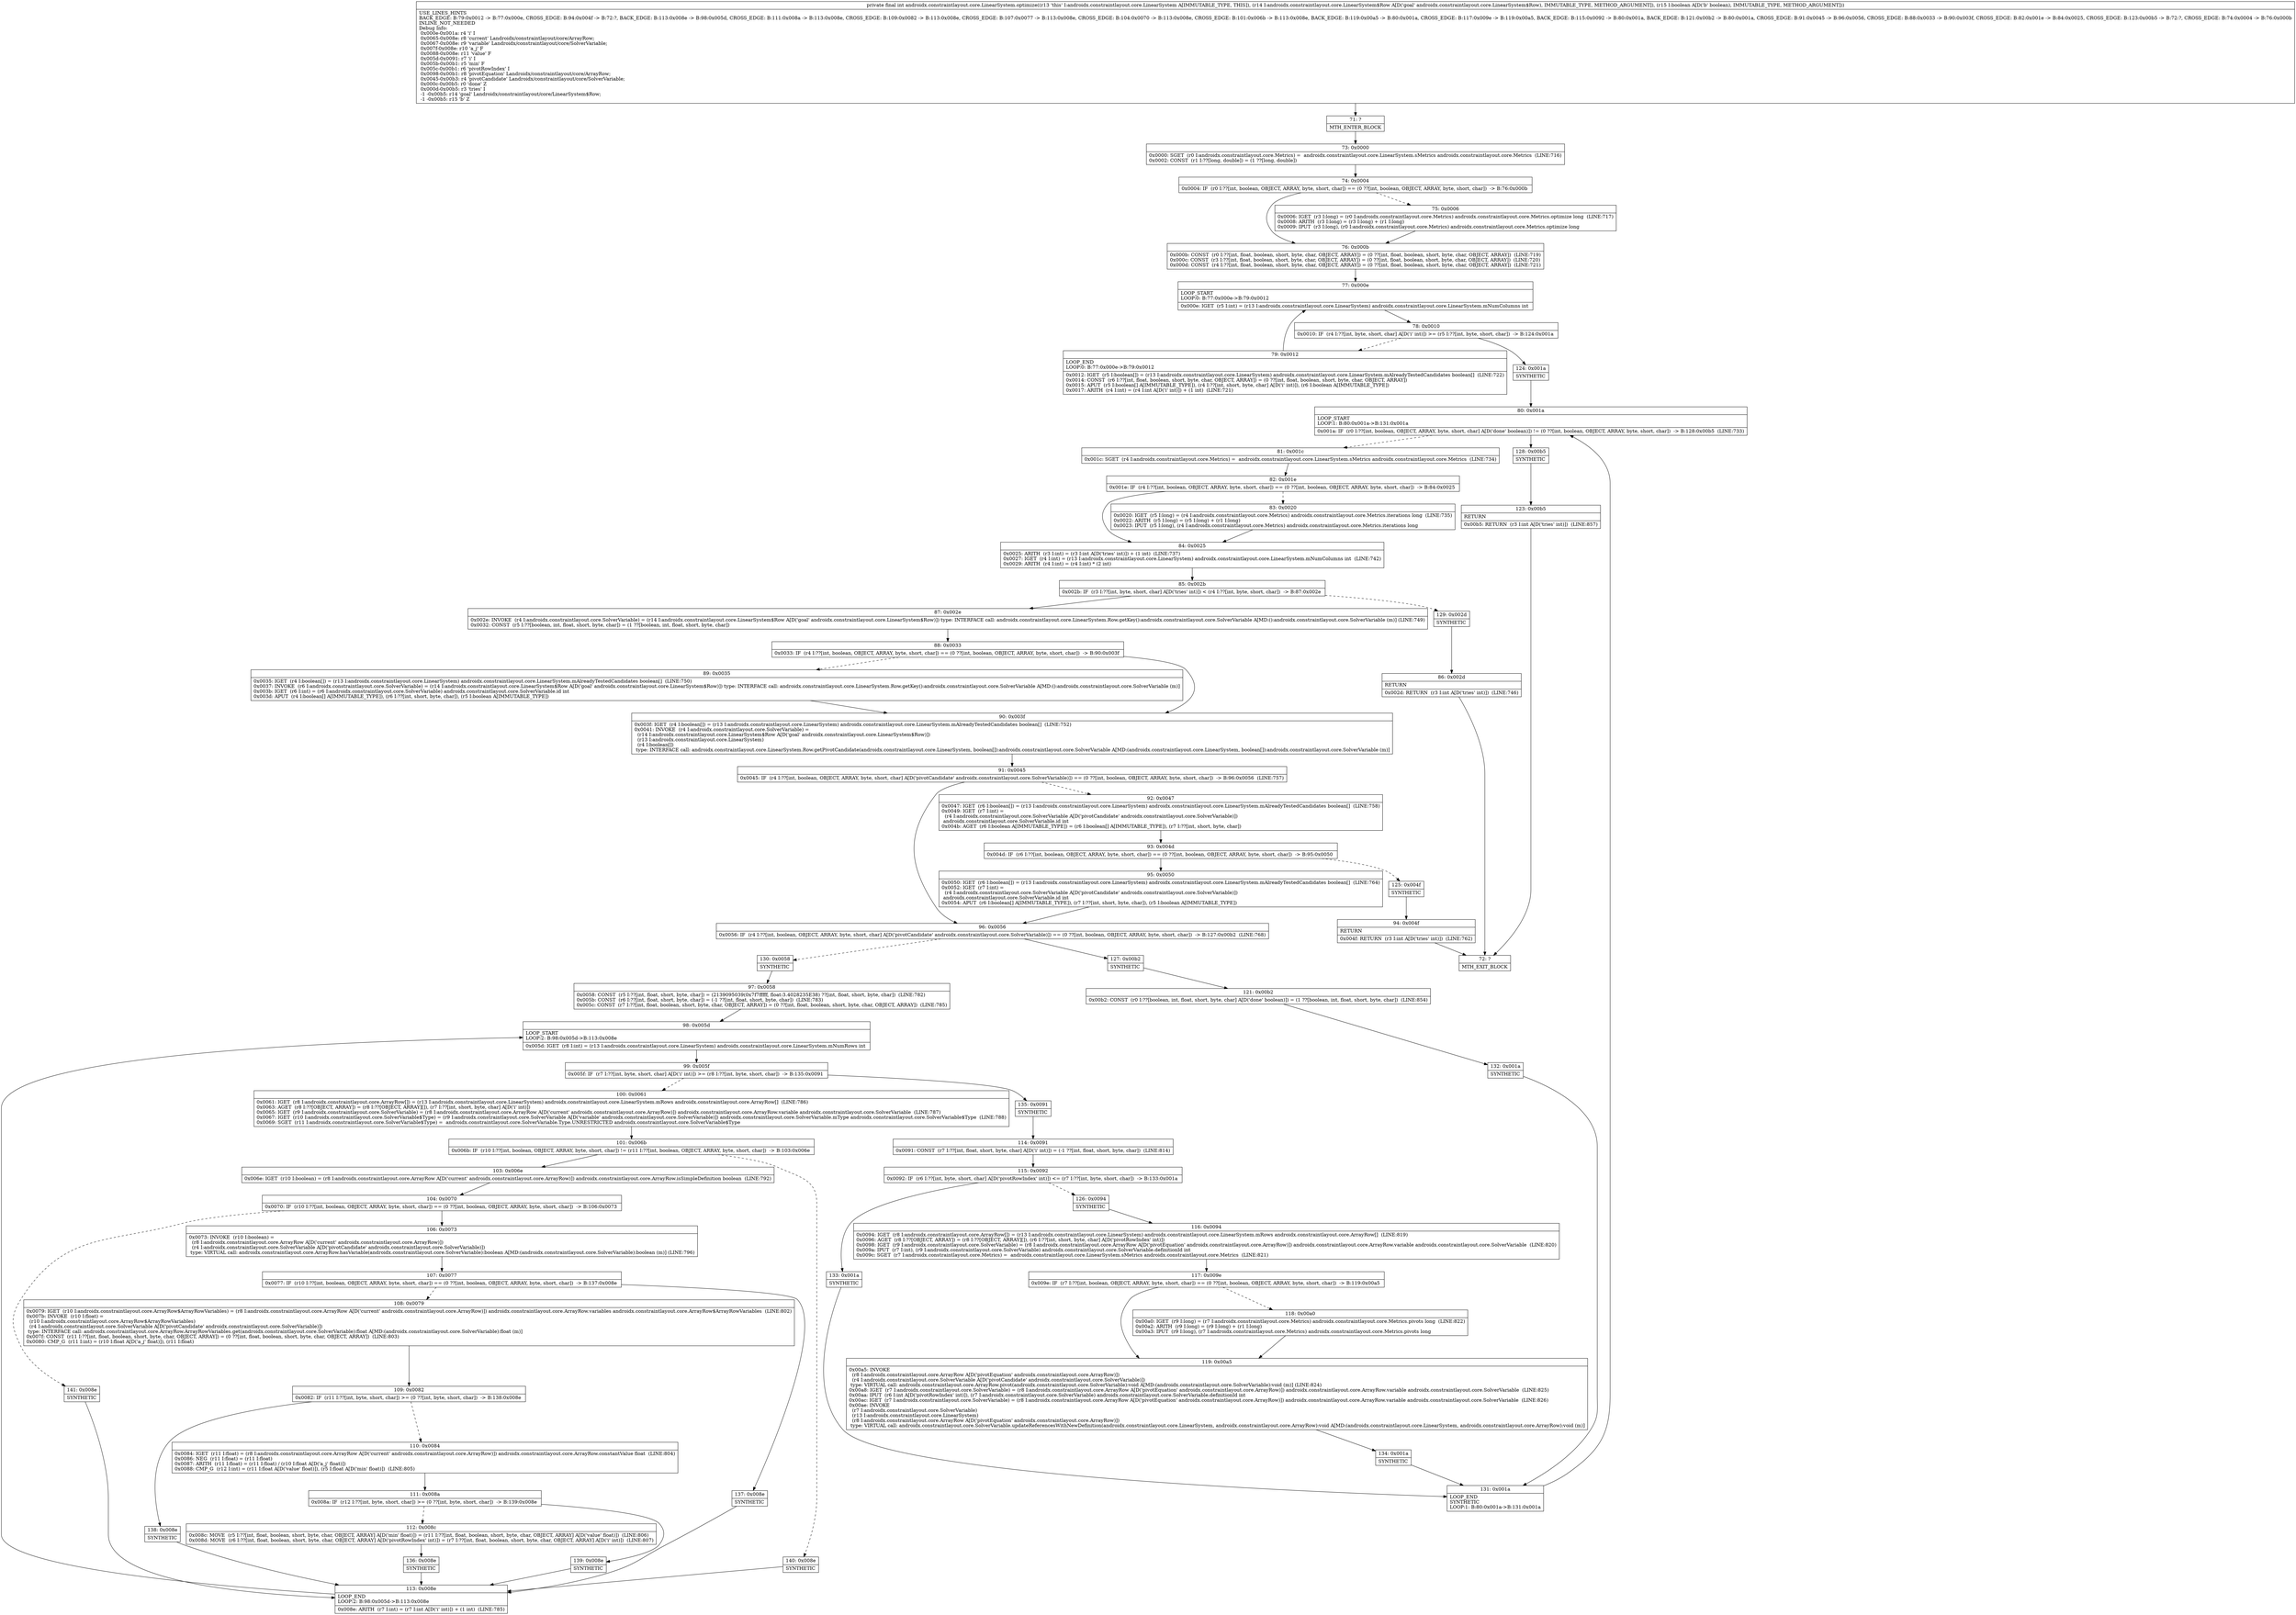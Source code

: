 digraph "CFG forandroidx.constraintlayout.core.LinearSystem.optimize(Landroidx\/constraintlayout\/core\/LinearSystem$Row;Z)I" {
Node_71 [shape=record,label="{71\:\ ?|MTH_ENTER_BLOCK\l}"];
Node_73 [shape=record,label="{73\:\ 0x0000|0x0000: SGET  (r0 I:androidx.constraintlayout.core.Metrics) =  androidx.constraintlayout.core.LinearSystem.sMetrics androidx.constraintlayout.core.Metrics  (LINE:716)\l0x0002: CONST  (r1 I:??[long, double]) = (1 ??[long, double]) \l}"];
Node_74 [shape=record,label="{74\:\ 0x0004|0x0004: IF  (r0 I:??[int, boolean, OBJECT, ARRAY, byte, short, char]) == (0 ??[int, boolean, OBJECT, ARRAY, byte, short, char])  \-\> B:76:0x000b \l}"];
Node_75 [shape=record,label="{75\:\ 0x0006|0x0006: IGET  (r3 I:long) = (r0 I:androidx.constraintlayout.core.Metrics) androidx.constraintlayout.core.Metrics.optimize long  (LINE:717)\l0x0008: ARITH  (r3 I:long) = (r3 I:long) + (r1 I:long) \l0x0009: IPUT  (r3 I:long), (r0 I:androidx.constraintlayout.core.Metrics) androidx.constraintlayout.core.Metrics.optimize long \l}"];
Node_76 [shape=record,label="{76\:\ 0x000b|0x000b: CONST  (r0 I:??[int, float, boolean, short, byte, char, OBJECT, ARRAY]) = (0 ??[int, float, boolean, short, byte, char, OBJECT, ARRAY])  (LINE:719)\l0x000c: CONST  (r3 I:??[int, float, boolean, short, byte, char, OBJECT, ARRAY]) = (0 ??[int, float, boolean, short, byte, char, OBJECT, ARRAY])  (LINE:720)\l0x000d: CONST  (r4 I:??[int, float, boolean, short, byte, char, OBJECT, ARRAY]) = (0 ??[int, float, boolean, short, byte, char, OBJECT, ARRAY])  (LINE:721)\l}"];
Node_77 [shape=record,label="{77\:\ 0x000e|LOOP_START\lLOOP:0: B:77:0x000e\-\>B:79:0x0012\l|0x000e: IGET  (r5 I:int) = (r13 I:androidx.constraintlayout.core.LinearSystem) androidx.constraintlayout.core.LinearSystem.mNumColumns int \l}"];
Node_78 [shape=record,label="{78\:\ 0x0010|0x0010: IF  (r4 I:??[int, byte, short, char] A[D('i' int)]) \>= (r5 I:??[int, byte, short, char])  \-\> B:124:0x001a \l}"];
Node_79 [shape=record,label="{79\:\ 0x0012|LOOP_END\lLOOP:0: B:77:0x000e\-\>B:79:0x0012\l|0x0012: IGET  (r5 I:boolean[]) = (r13 I:androidx.constraintlayout.core.LinearSystem) androidx.constraintlayout.core.LinearSystem.mAlreadyTestedCandidates boolean[]  (LINE:722)\l0x0014: CONST  (r6 I:??[int, float, boolean, short, byte, char, OBJECT, ARRAY]) = (0 ??[int, float, boolean, short, byte, char, OBJECT, ARRAY]) \l0x0015: APUT  (r5 I:boolean[] A[IMMUTABLE_TYPE]), (r4 I:??[int, short, byte, char] A[D('i' int)]), (r6 I:boolean A[IMMUTABLE_TYPE]) \l0x0017: ARITH  (r4 I:int) = (r4 I:int A[D('i' int)]) + (1 int)  (LINE:721)\l}"];
Node_124 [shape=record,label="{124\:\ 0x001a|SYNTHETIC\l}"];
Node_80 [shape=record,label="{80\:\ 0x001a|LOOP_START\lLOOP:1: B:80:0x001a\-\>B:131:0x001a\l|0x001a: IF  (r0 I:??[int, boolean, OBJECT, ARRAY, byte, short, char] A[D('done' boolean)]) != (0 ??[int, boolean, OBJECT, ARRAY, byte, short, char])  \-\> B:128:0x00b5  (LINE:733)\l}"];
Node_81 [shape=record,label="{81\:\ 0x001c|0x001c: SGET  (r4 I:androidx.constraintlayout.core.Metrics) =  androidx.constraintlayout.core.LinearSystem.sMetrics androidx.constraintlayout.core.Metrics  (LINE:734)\l}"];
Node_82 [shape=record,label="{82\:\ 0x001e|0x001e: IF  (r4 I:??[int, boolean, OBJECT, ARRAY, byte, short, char]) == (0 ??[int, boolean, OBJECT, ARRAY, byte, short, char])  \-\> B:84:0x0025 \l}"];
Node_83 [shape=record,label="{83\:\ 0x0020|0x0020: IGET  (r5 I:long) = (r4 I:androidx.constraintlayout.core.Metrics) androidx.constraintlayout.core.Metrics.iterations long  (LINE:735)\l0x0022: ARITH  (r5 I:long) = (r5 I:long) + (r1 I:long) \l0x0023: IPUT  (r5 I:long), (r4 I:androidx.constraintlayout.core.Metrics) androidx.constraintlayout.core.Metrics.iterations long \l}"];
Node_84 [shape=record,label="{84\:\ 0x0025|0x0025: ARITH  (r3 I:int) = (r3 I:int A[D('tries' int)]) + (1 int)  (LINE:737)\l0x0027: IGET  (r4 I:int) = (r13 I:androidx.constraintlayout.core.LinearSystem) androidx.constraintlayout.core.LinearSystem.mNumColumns int  (LINE:742)\l0x0029: ARITH  (r4 I:int) = (r4 I:int) * (2 int) \l}"];
Node_85 [shape=record,label="{85\:\ 0x002b|0x002b: IF  (r3 I:??[int, byte, short, char] A[D('tries' int)]) \< (r4 I:??[int, byte, short, char])  \-\> B:87:0x002e \l}"];
Node_87 [shape=record,label="{87\:\ 0x002e|0x002e: INVOKE  (r4 I:androidx.constraintlayout.core.SolverVariable) = (r14 I:androidx.constraintlayout.core.LinearSystem$Row A[D('goal' androidx.constraintlayout.core.LinearSystem$Row)]) type: INTERFACE call: androidx.constraintlayout.core.LinearSystem.Row.getKey():androidx.constraintlayout.core.SolverVariable A[MD:():androidx.constraintlayout.core.SolverVariable (m)] (LINE:749)\l0x0032: CONST  (r5 I:??[boolean, int, float, short, byte, char]) = (1 ??[boolean, int, float, short, byte, char]) \l}"];
Node_88 [shape=record,label="{88\:\ 0x0033|0x0033: IF  (r4 I:??[int, boolean, OBJECT, ARRAY, byte, short, char]) == (0 ??[int, boolean, OBJECT, ARRAY, byte, short, char])  \-\> B:90:0x003f \l}"];
Node_89 [shape=record,label="{89\:\ 0x0035|0x0035: IGET  (r4 I:boolean[]) = (r13 I:androidx.constraintlayout.core.LinearSystem) androidx.constraintlayout.core.LinearSystem.mAlreadyTestedCandidates boolean[]  (LINE:750)\l0x0037: INVOKE  (r6 I:androidx.constraintlayout.core.SolverVariable) = (r14 I:androidx.constraintlayout.core.LinearSystem$Row A[D('goal' androidx.constraintlayout.core.LinearSystem$Row)]) type: INTERFACE call: androidx.constraintlayout.core.LinearSystem.Row.getKey():androidx.constraintlayout.core.SolverVariable A[MD:():androidx.constraintlayout.core.SolverVariable (m)]\l0x003b: IGET  (r6 I:int) = (r6 I:androidx.constraintlayout.core.SolverVariable) androidx.constraintlayout.core.SolverVariable.id int \l0x003d: APUT  (r4 I:boolean[] A[IMMUTABLE_TYPE]), (r6 I:??[int, short, byte, char]), (r5 I:boolean A[IMMUTABLE_TYPE]) \l}"];
Node_90 [shape=record,label="{90\:\ 0x003f|0x003f: IGET  (r4 I:boolean[]) = (r13 I:androidx.constraintlayout.core.LinearSystem) androidx.constraintlayout.core.LinearSystem.mAlreadyTestedCandidates boolean[]  (LINE:752)\l0x0041: INVOKE  (r4 I:androidx.constraintlayout.core.SolverVariable) = \l  (r14 I:androidx.constraintlayout.core.LinearSystem$Row A[D('goal' androidx.constraintlayout.core.LinearSystem$Row)])\l  (r13 I:androidx.constraintlayout.core.LinearSystem)\l  (r4 I:boolean[])\l type: INTERFACE call: androidx.constraintlayout.core.LinearSystem.Row.getPivotCandidate(androidx.constraintlayout.core.LinearSystem, boolean[]):androidx.constraintlayout.core.SolverVariable A[MD:(androidx.constraintlayout.core.LinearSystem, boolean[]):androidx.constraintlayout.core.SolverVariable (m)]\l}"];
Node_91 [shape=record,label="{91\:\ 0x0045|0x0045: IF  (r4 I:??[int, boolean, OBJECT, ARRAY, byte, short, char] A[D('pivotCandidate' androidx.constraintlayout.core.SolverVariable)]) == (0 ??[int, boolean, OBJECT, ARRAY, byte, short, char])  \-\> B:96:0x0056  (LINE:757)\l}"];
Node_92 [shape=record,label="{92\:\ 0x0047|0x0047: IGET  (r6 I:boolean[]) = (r13 I:androidx.constraintlayout.core.LinearSystem) androidx.constraintlayout.core.LinearSystem.mAlreadyTestedCandidates boolean[]  (LINE:758)\l0x0049: IGET  (r7 I:int) = \l  (r4 I:androidx.constraintlayout.core.SolverVariable A[D('pivotCandidate' androidx.constraintlayout.core.SolverVariable)])\l androidx.constraintlayout.core.SolverVariable.id int \l0x004b: AGET  (r6 I:boolean A[IMMUTABLE_TYPE]) = (r6 I:boolean[] A[IMMUTABLE_TYPE]), (r7 I:??[int, short, byte, char]) \l}"];
Node_93 [shape=record,label="{93\:\ 0x004d|0x004d: IF  (r6 I:??[int, boolean, OBJECT, ARRAY, byte, short, char]) == (0 ??[int, boolean, OBJECT, ARRAY, byte, short, char])  \-\> B:95:0x0050 \l}"];
Node_95 [shape=record,label="{95\:\ 0x0050|0x0050: IGET  (r6 I:boolean[]) = (r13 I:androidx.constraintlayout.core.LinearSystem) androidx.constraintlayout.core.LinearSystem.mAlreadyTestedCandidates boolean[]  (LINE:764)\l0x0052: IGET  (r7 I:int) = \l  (r4 I:androidx.constraintlayout.core.SolverVariable A[D('pivotCandidate' androidx.constraintlayout.core.SolverVariable)])\l androidx.constraintlayout.core.SolverVariable.id int \l0x0054: APUT  (r6 I:boolean[] A[IMMUTABLE_TYPE]), (r7 I:??[int, short, byte, char]), (r5 I:boolean A[IMMUTABLE_TYPE]) \l}"];
Node_125 [shape=record,label="{125\:\ 0x004f|SYNTHETIC\l}"];
Node_94 [shape=record,label="{94\:\ 0x004f|RETURN\l|0x004f: RETURN  (r3 I:int A[D('tries' int)])  (LINE:762)\l}"];
Node_72 [shape=record,label="{72\:\ ?|MTH_EXIT_BLOCK\l}"];
Node_96 [shape=record,label="{96\:\ 0x0056|0x0056: IF  (r4 I:??[int, boolean, OBJECT, ARRAY, byte, short, char] A[D('pivotCandidate' androidx.constraintlayout.core.SolverVariable)]) == (0 ??[int, boolean, OBJECT, ARRAY, byte, short, char])  \-\> B:127:0x00b2  (LINE:768)\l}"];
Node_127 [shape=record,label="{127\:\ 0x00b2|SYNTHETIC\l}"];
Node_121 [shape=record,label="{121\:\ 0x00b2|0x00b2: CONST  (r0 I:??[boolean, int, float, short, byte, char] A[D('done' boolean)]) = (1 ??[boolean, int, float, short, byte, char])  (LINE:854)\l}"];
Node_132 [shape=record,label="{132\:\ 0x001a|SYNTHETIC\l}"];
Node_131 [shape=record,label="{131\:\ 0x001a|LOOP_END\lSYNTHETIC\lLOOP:1: B:80:0x001a\-\>B:131:0x001a\l}"];
Node_130 [shape=record,label="{130\:\ 0x0058|SYNTHETIC\l}"];
Node_97 [shape=record,label="{97\:\ 0x0058|0x0058: CONST  (r5 I:??[int, float, short, byte, char]) = (2139095039(0x7f7fffff, float:3.4028235E38) ??[int, float, short, byte, char])  (LINE:782)\l0x005b: CONST  (r6 I:??[int, float, short, byte, char]) = (\-1 ??[int, float, short, byte, char])  (LINE:783)\l0x005c: CONST  (r7 I:??[int, float, boolean, short, byte, char, OBJECT, ARRAY]) = (0 ??[int, float, boolean, short, byte, char, OBJECT, ARRAY])  (LINE:785)\l}"];
Node_98 [shape=record,label="{98\:\ 0x005d|LOOP_START\lLOOP:2: B:98:0x005d\-\>B:113:0x008e\l|0x005d: IGET  (r8 I:int) = (r13 I:androidx.constraintlayout.core.LinearSystem) androidx.constraintlayout.core.LinearSystem.mNumRows int \l}"];
Node_99 [shape=record,label="{99\:\ 0x005f|0x005f: IF  (r7 I:??[int, byte, short, char] A[D('i' int)]) \>= (r8 I:??[int, byte, short, char])  \-\> B:135:0x0091 \l}"];
Node_100 [shape=record,label="{100\:\ 0x0061|0x0061: IGET  (r8 I:androidx.constraintlayout.core.ArrayRow[]) = (r13 I:androidx.constraintlayout.core.LinearSystem) androidx.constraintlayout.core.LinearSystem.mRows androidx.constraintlayout.core.ArrayRow[]  (LINE:786)\l0x0063: AGET  (r8 I:??[OBJECT, ARRAY]) = (r8 I:??[OBJECT, ARRAY][]), (r7 I:??[int, short, byte, char] A[D('i' int)]) \l0x0065: IGET  (r9 I:androidx.constraintlayout.core.SolverVariable) = (r8 I:androidx.constraintlayout.core.ArrayRow A[D('current' androidx.constraintlayout.core.ArrayRow)]) androidx.constraintlayout.core.ArrayRow.variable androidx.constraintlayout.core.SolverVariable  (LINE:787)\l0x0067: IGET  (r10 I:androidx.constraintlayout.core.SolverVariable$Type) = (r9 I:androidx.constraintlayout.core.SolverVariable A[D('variable' androidx.constraintlayout.core.SolverVariable)]) androidx.constraintlayout.core.SolverVariable.mType androidx.constraintlayout.core.SolverVariable$Type  (LINE:788)\l0x0069: SGET  (r11 I:androidx.constraintlayout.core.SolverVariable$Type) =  androidx.constraintlayout.core.SolverVariable.Type.UNRESTRICTED androidx.constraintlayout.core.SolverVariable$Type \l}"];
Node_101 [shape=record,label="{101\:\ 0x006b|0x006b: IF  (r10 I:??[int, boolean, OBJECT, ARRAY, byte, short, char]) != (r11 I:??[int, boolean, OBJECT, ARRAY, byte, short, char])  \-\> B:103:0x006e \l}"];
Node_103 [shape=record,label="{103\:\ 0x006e|0x006e: IGET  (r10 I:boolean) = (r8 I:androidx.constraintlayout.core.ArrayRow A[D('current' androidx.constraintlayout.core.ArrayRow)]) androidx.constraintlayout.core.ArrayRow.isSimpleDefinition boolean  (LINE:792)\l}"];
Node_104 [shape=record,label="{104\:\ 0x0070|0x0070: IF  (r10 I:??[int, boolean, OBJECT, ARRAY, byte, short, char]) == (0 ??[int, boolean, OBJECT, ARRAY, byte, short, char])  \-\> B:106:0x0073 \l}"];
Node_106 [shape=record,label="{106\:\ 0x0073|0x0073: INVOKE  (r10 I:boolean) = \l  (r8 I:androidx.constraintlayout.core.ArrayRow A[D('current' androidx.constraintlayout.core.ArrayRow)])\l  (r4 I:androidx.constraintlayout.core.SolverVariable A[D('pivotCandidate' androidx.constraintlayout.core.SolverVariable)])\l type: VIRTUAL call: androidx.constraintlayout.core.ArrayRow.hasVariable(androidx.constraintlayout.core.SolverVariable):boolean A[MD:(androidx.constraintlayout.core.SolverVariable):boolean (m)] (LINE:796)\l}"];
Node_107 [shape=record,label="{107\:\ 0x0077|0x0077: IF  (r10 I:??[int, boolean, OBJECT, ARRAY, byte, short, char]) == (0 ??[int, boolean, OBJECT, ARRAY, byte, short, char])  \-\> B:137:0x008e \l}"];
Node_108 [shape=record,label="{108\:\ 0x0079|0x0079: IGET  (r10 I:androidx.constraintlayout.core.ArrayRow$ArrayRowVariables) = (r8 I:androidx.constraintlayout.core.ArrayRow A[D('current' androidx.constraintlayout.core.ArrayRow)]) androidx.constraintlayout.core.ArrayRow.variables androidx.constraintlayout.core.ArrayRow$ArrayRowVariables  (LINE:802)\l0x007b: INVOKE  (r10 I:float) = \l  (r10 I:androidx.constraintlayout.core.ArrayRow$ArrayRowVariables)\l  (r4 I:androidx.constraintlayout.core.SolverVariable A[D('pivotCandidate' androidx.constraintlayout.core.SolverVariable)])\l type: INTERFACE call: androidx.constraintlayout.core.ArrayRow.ArrayRowVariables.get(androidx.constraintlayout.core.SolverVariable):float A[MD:(androidx.constraintlayout.core.SolverVariable):float (m)]\l0x007f: CONST  (r11 I:??[int, float, boolean, short, byte, char, OBJECT, ARRAY]) = (0 ??[int, float, boolean, short, byte, char, OBJECT, ARRAY])  (LINE:803)\l0x0080: CMP_G  (r11 I:int) = (r10 I:float A[D('a_j' float)]), (r11 I:float) \l}"];
Node_109 [shape=record,label="{109\:\ 0x0082|0x0082: IF  (r11 I:??[int, byte, short, char]) \>= (0 ??[int, byte, short, char])  \-\> B:138:0x008e \l}"];
Node_110 [shape=record,label="{110\:\ 0x0084|0x0084: IGET  (r11 I:float) = (r8 I:androidx.constraintlayout.core.ArrayRow A[D('current' androidx.constraintlayout.core.ArrayRow)]) androidx.constraintlayout.core.ArrayRow.constantValue float  (LINE:804)\l0x0086: NEG  (r11 I:float) = (r11 I:float) \l0x0087: ARITH  (r11 I:float) = (r11 I:float) \/ (r10 I:float A[D('a_j' float)]) \l0x0088: CMP_G  (r12 I:int) = (r11 I:float A[D('value' float)]), (r5 I:float A[D('min' float)])  (LINE:805)\l}"];
Node_111 [shape=record,label="{111\:\ 0x008a|0x008a: IF  (r12 I:??[int, byte, short, char]) \>= (0 ??[int, byte, short, char])  \-\> B:139:0x008e \l}"];
Node_112 [shape=record,label="{112\:\ 0x008c|0x008c: MOVE  (r5 I:??[int, float, boolean, short, byte, char, OBJECT, ARRAY] A[D('min' float)]) = (r11 I:??[int, float, boolean, short, byte, char, OBJECT, ARRAY] A[D('value' float)])  (LINE:806)\l0x008d: MOVE  (r6 I:??[int, float, boolean, short, byte, char, OBJECT, ARRAY] A[D('pivotRowIndex' int)]) = (r7 I:??[int, float, boolean, short, byte, char, OBJECT, ARRAY] A[D('i' int)])  (LINE:807)\l}"];
Node_136 [shape=record,label="{136\:\ 0x008e|SYNTHETIC\l}"];
Node_113 [shape=record,label="{113\:\ 0x008e|LOOP_END\lLOOP:2: B:98:0x005d\-\>B:113:0x008e\l|0x008e: ARITH  (r7 I:int) = (r7 I:int A[D('i' int)]) + (1 int)  (LINE:785)\l}"];
Node_139 [shape=record,label="{139\:\ 0x008e|SYNTHETIC\l}"];
Node_138 [shape=record,label="{138\:\ 0x008e|SYNTHETIC\l}"];
Node_137 [shape=record,label="{137\:\ 0x008e|SYNTHETIC\l}"];
Node_141 [shape=record,label="{141\:\ 0x008e|SYNTHETIC\l}"];
Node_140 [shape=record,label="{140\:\ 0x008e|SYNTHETIC\l}"];
Node_135 [shape=record,label="{135\:\ 0x0091|SYNTHETIC\l}"];
Node_114 [shape=record,label="{114\:\ 0x0091|0x0091: CONST  (r7 I:??[int, float, short, byte, char] A[D('i' int)]) = (\-1 ??[int, float, short, byte, char])  (LINE:814)\l}"];
Node_115 [shape=record,label="{115\:\ 0x0092|0x0092: IF  (r6 I:??[int, byte, short, char] A[D('pivotRowIndex' int)]) \<= (r7 I:??[int, byte, short, char])  \-\> B:133:0x001a \l}"];
Node_126 [shape=record,label="{126\:\ 0x0094|SYNTHETIC\l}"];
Node_116 [shape=record,label="{116\:\ 0x0094|0x0094: IGET  (r8 I:androidx.constraintlayout.core.ArrayRow[]) = (r13 I:androidx.constraintlayout.core.LinearSystem) androidx.constraintlayout.core.LinearSystem.mRows androidx.constraintlayout.core.ArrayRow[]  (LINE:819)\l0x0096: AGET  (r8 I:??[OBJECT, ARRAY]) = (r8 I:??[OBJECT, ARRAY][]), (r6 I:??[int, short, byte, char] A[D('pivotRowIndex' int)]) \l0x0098: IGET  (r9 I:androidx.constraintlayout.core.SolverVariable) = (r8 I:androidx.constraintlayout.core.ArrayRow A[D('pivotEquation' androidx.constraintlayout.core.ArrayRow)]) androidx.constraintlayout.core.ArrayRow.variable androidx.constraintlayout.core.SolverVariable  (LINE:820)\l0x009a: IPUT  (r7 I:int), (r9 I:androidx.constraintlayout.core.SolverVariable) androidx.constraintlayout.core.SolverVariable.definitionId int \l0x009c: SGET  (r7 I:androidx.constraintlayout.core.Metrics) =  androidx.constraintlayout.core.LinearSystem.sMetrics androidx.constraintlayout.core.Metrics  (LINE:821)\l}"];
Node_117 [shape=record,label="{117\:\ 0x009e|0x009e: IF  (r7 I:??[int, boolean, OBJECT, ARRAY, byte, short, char]) == (0 ??[int, boolean, OBJECT, ARRAY, byte, short, char])  \-\> B:119:0x00a5 \l}"];
Node_118 [shape=record,label="{118\:\ 0x00a0|0x00a0: IGET  (r9 I:long) = (r7 I:androidx.constraintlayout.core.Metrics) androidx.constraintlayout.core.Metrics.pivots long  (LINE:822)\l0x00a2: ARITH  (r9 I:long) = (r9 I:long) + (r1 I:long) \l0x00a3: IPUT  (r9 I:long), (r7 I:androidx.constraintlayout.core.Metrics) androidx.constraintlayout.core.Metrics.pivots long \l}"];
Node_119 [shape=record,label="{119\:\ 0x00a5|0x00a5: INVOKE  \l  (r8 I:androidx.constraintlayout.core.ArrayRow A[D('pivotEquation' androidx.constraintlayout.core.ArrayRow)])\l  (r4 I:androidx.constraintlayout.core.SolverVariable A[D('pivotCandidate' androidx.constraintlayout.core.SolverVariable)])\l type: VIRTUAL call: androidx.constraintlayout.core.ArrayRow.pivot(androidx.constraintlayout.core.SolverVariable):void A[MD:(androidx.constraintlayout.core.SolverVariable):void (m)] (LINE:824)\l0x00a8: IGET  (r7 I:androidx.constraintlayout.core.SolverVariable) = (r8 I:androidx.constraintlayout.core.ArrayRow A[D('pivotEquation' androidx.constraintlayout.core.ArrayRow)]) androidx.constraintlayout.core.ArrayRow.variable androidx.constraintlayout.core.SolverVariable  (LINE:825)\l0x00aa: IPUT  (r6 I:int A[D('pivotRowIndex' int)]), (r7 I:androidx.constraintlayout.core.SolverVariable) androidx.constraintlayout.core.SolverVariable.definitionId int \l0x00ac: IGET  (r7 I:androidx.constraintlayout.core.SolverVariable) = (r8 I:androidx.constraintlayout.core.ArrayRow A[D('pivotEquation' androidx.constraintlayout.core.ArrayRow)]) androidx.constraintlayout.core.ArrayRow.variable androidx.constraintlayout.core.SolverVariable  (LINE:826)\l0x00ae: INVOKE  \l  (r7 I:androidx.constraintlayout.core.SolverVariable)\l  (r13 I:androidx.constraintlayout.core.LinearSystem)\l  (r8 I:androidx.constraintlayout.core.ArrayRow A[D('pivotEquation' androidx.constraintlayout.core.ArrayRow)])\l type: VIRTUAL call: androidx.constraintlayout.core.SolverVariable.updateReferencesWithNewDefinition(androidx.constraintlayout.core.LinearSystem, androidx.constraintlayout.core.ArrayRow):void A[MD:(androidx.constraintlayout.core.LinearSystem, androidx.constraintlayout.core.ArrayRow):void (m)]\l}"];
Node_134 [shape=record,label="{134\:\ 0x001a|SYNTHETIC\l}"];
Node_133 [shape=record,label="{133\:\ 0x001a|SYNTHETIC\l}"];
Node_129 [shape=record,label="{129\:\ 0x002d|SYNTHETIC\l}"];
Node_86 [shape=record,label="{86\:\ 0x002d|RETURN\l|0x002d: RETURN  (r3 I:int A[D('tries' int)])  (LINE:746)\l}"];
Node_128 [shape=record,label="{128\:\ 0x00b5|SYNTHETIC\l}"];
Node_123 [shape=record,label="{123\:\ 0x00b5|RETURN\l|0x00b5: RETURN  (r3 I:int A[D('tries' int)])  (LINE:857)\l}"];
MethodNode[shape=record,label="{private final int androidx.constraintlayout.core.LinearSystem.optimize((r13 'this' I:androidx.constraintlayout.core.LinearSystem A[IMMUTABLE_TYPE, THIS]), (r14 I:androidx.constraintlayout.core.LinearSystem$Row A[D('goal' androidx.constraintlayout.core.LinearSystem$Row), IMMUTABLE_TYPE, METHOD_ARGUMENT]), (r15 I:boolean A[D('b' boolean), IMMUTABLE_TYPE, METHOD_ARGUMENT]))  | USE_LINES_HINTS\lBACK_EDGE: B:79:0x0012 \-\> B:77:0x000e, CROSS_EDGE: B:94:0x004f \-\> B:72:?, BACK_EDGE: B:113:0x008e \-\> B:98:0x005d, CROSS_EDGE: B:111:0x008a \-\> B:113:0x008e, CROSS_EDGE: B:109:0x0082 \-\> B:113:0x008e, CROSS_EDGE: B:107:0x0077 \-\> B:113:0x008e, CROSS_EDGE: B:104:0x0070 \-\> B:113:0x008e, CROSS_EDGE: B:101:0x006b \-\> B:113:0x008e, BACK_EDGE: B:119:0x00a5 \-\> B:80:0x001a, CROSS_EDGE: B:117:0x009e \-\> B:119:0x00a5, BACK_EDGE: B:115:0x0092 \-\> B:80:0x001a, BACK_EDGE: B:121:0x00b2 \-\> B:80:0x001a, CROSS_EDGE: B:91:0x0045 \-\> B:96:0x0056, CROSS_EDGE: B:88:0x0033 \-\> B:90:0x003f, CROSS_EDGE: B:82:0x001e \-\> B:84:0x0025, CROSS_EDGE: B:123:0x00b5 \-\> B:72:?, CROSS_EDGE: B:74:0x0004 \-\> B:76:0x000b\lINLINE_NOT_NEEDED\lDebug Info:\l  0x000e\-0x001a: r4 'i' I\l  0x0065\-0x008e: r8 'current' Landroidx\/constraintlayout\/core\/ArrayRow;\l  0x0067\-0x008e: r9 'variable' Landroidx\/constraintlayout\/core\/SolverVariable;\l  0x007f\-0x008e: r10 'a_j' F\l  0x0088\-0x008e: r11 'value' F\l  0x005d\-0x0091: r7 'i' I\l  0x005b\-0x00b1: r5 'min' F\l  0x005c\-0x00b1: r6 'pivotRowIndex' I\l  0x0098\-0x00b1: r8 'pivotEquation' Landroidx\/constraintlayout\/core\/ArrayRow;\l  0x0045\-0x00b3: r4 'pivotCandidate' Landroidx\/constraintlayout\/core\/SolverVariable;\l  0x000c\-0x00b5: r0 'done' Z\l  0x000d\-0x00b5: r3 'tries' I\l  \-1 \-0x00b5: r14 'goal' Landroidx\/constraintlayout\/core\/LinearSystem$Row;\l  \-1 \-0x00b5: r15 'b' Z\l}"];
MethodNode -> Node_71;Node_71 -> Node_73;
Node_73 -> Node_74;
Node_74 -> Node_75[style=dashed];
Node_74 -> Node_76;
Node_75 -> Node_76;
Node_76 -> Node_77;
Node_77 -> Node_78;
Node_78 -> Node_79[style=dashed];
Node_78 -> Node_124;
Node_79 -> Node_77;
Node_124 -> Node_80;
Node_80 -> Node_81[style=dashed];
Node_80 -> Node_128;
Node_81 -> Node_82;
Node_82 -> Node_83[style=dashed];
Node_82 -> Node_84;
Node_83 -> Node_84;
Node_84 -> Node_85;
Node_85 -> Node_87;
Node_85 -> Node_129[style=dashed];
Node_87 -> Node_88;
Node_88 -> Node_89[style=dashed];
Node_88 -> Node_90;
Node_89 -> Node_90;
Node_90 -> Node_91;
Node_91 -> Node_92[style=dashed];
Node_91 -> Node_96;
Node_92 -> Node_93;
Node_93 -> Node_95;
Node_93 -> Node_125[style=dashed];
Node_95 -> Node_96;
Node_125 -> Node_94;
Node_94 -> Node_72;
Node_96 -> Node_127;
Node_96 -> Node_130[style=dashed];
Node_127 -> Node_121;
Node_121 -> Node_132;
Node_132 -> Node_131;
Node_131 -> Node_80;
Node_130 -> Node_97;
Node_97 -> Node_98;
Node_98 -> Node_99;
Node_99 -> Node_100[style=dashed];
Node_99 -> Node_135;
Node_100 -> Node_101;
Node_101 -> Node_103;
Node_101 -> Node_140[style=dashed];
Node_103 -> Node_104;
Node_104 -> Node_106;
Node_104 -> Node_141[style=dashed];
Node_106 -> Node_107;
Node_107 -> Node_108[style=dashed];
Node_107 -> Node_137;
Node_108 -> Node_109;
Node_109 -> Node_110[style=dashed];
Node_109 -> Node_138;
Node_110 -> Node_111;
Node_111 -> Node_112[style=dashed];
Node_111 -> Node_139;
Node_112 -> Node_136;
Node_136 -> Node_113;
Node_113 -> Node_98;
Node_139 -> Node_113;
Node_138 -> Node_113;
Node_137 -> Node_113;
Node_141 -> Node_113;
Node_140 -> Node_113;
Node_135 -> Node_114;
Node_114 -> Node_115;
Node_115 -> Node_126[style=dashed];
Node_115 -> Node_133;
Node_126 -> Node_116;
Node_116 -> Node_117;
Node_117 -> Node_118[style=dashed];
Node_117 -> Node_119;
Node_118 -> Node_119;
Node_119 -> Node_134;
Node_134 -> Node_131;
Node_133 -> Node_131;
Node_129 -> Node_86;
Node_86 -> Node_72;
Node_128 -> Node_123;
Node_123 -> Node_72;
}

